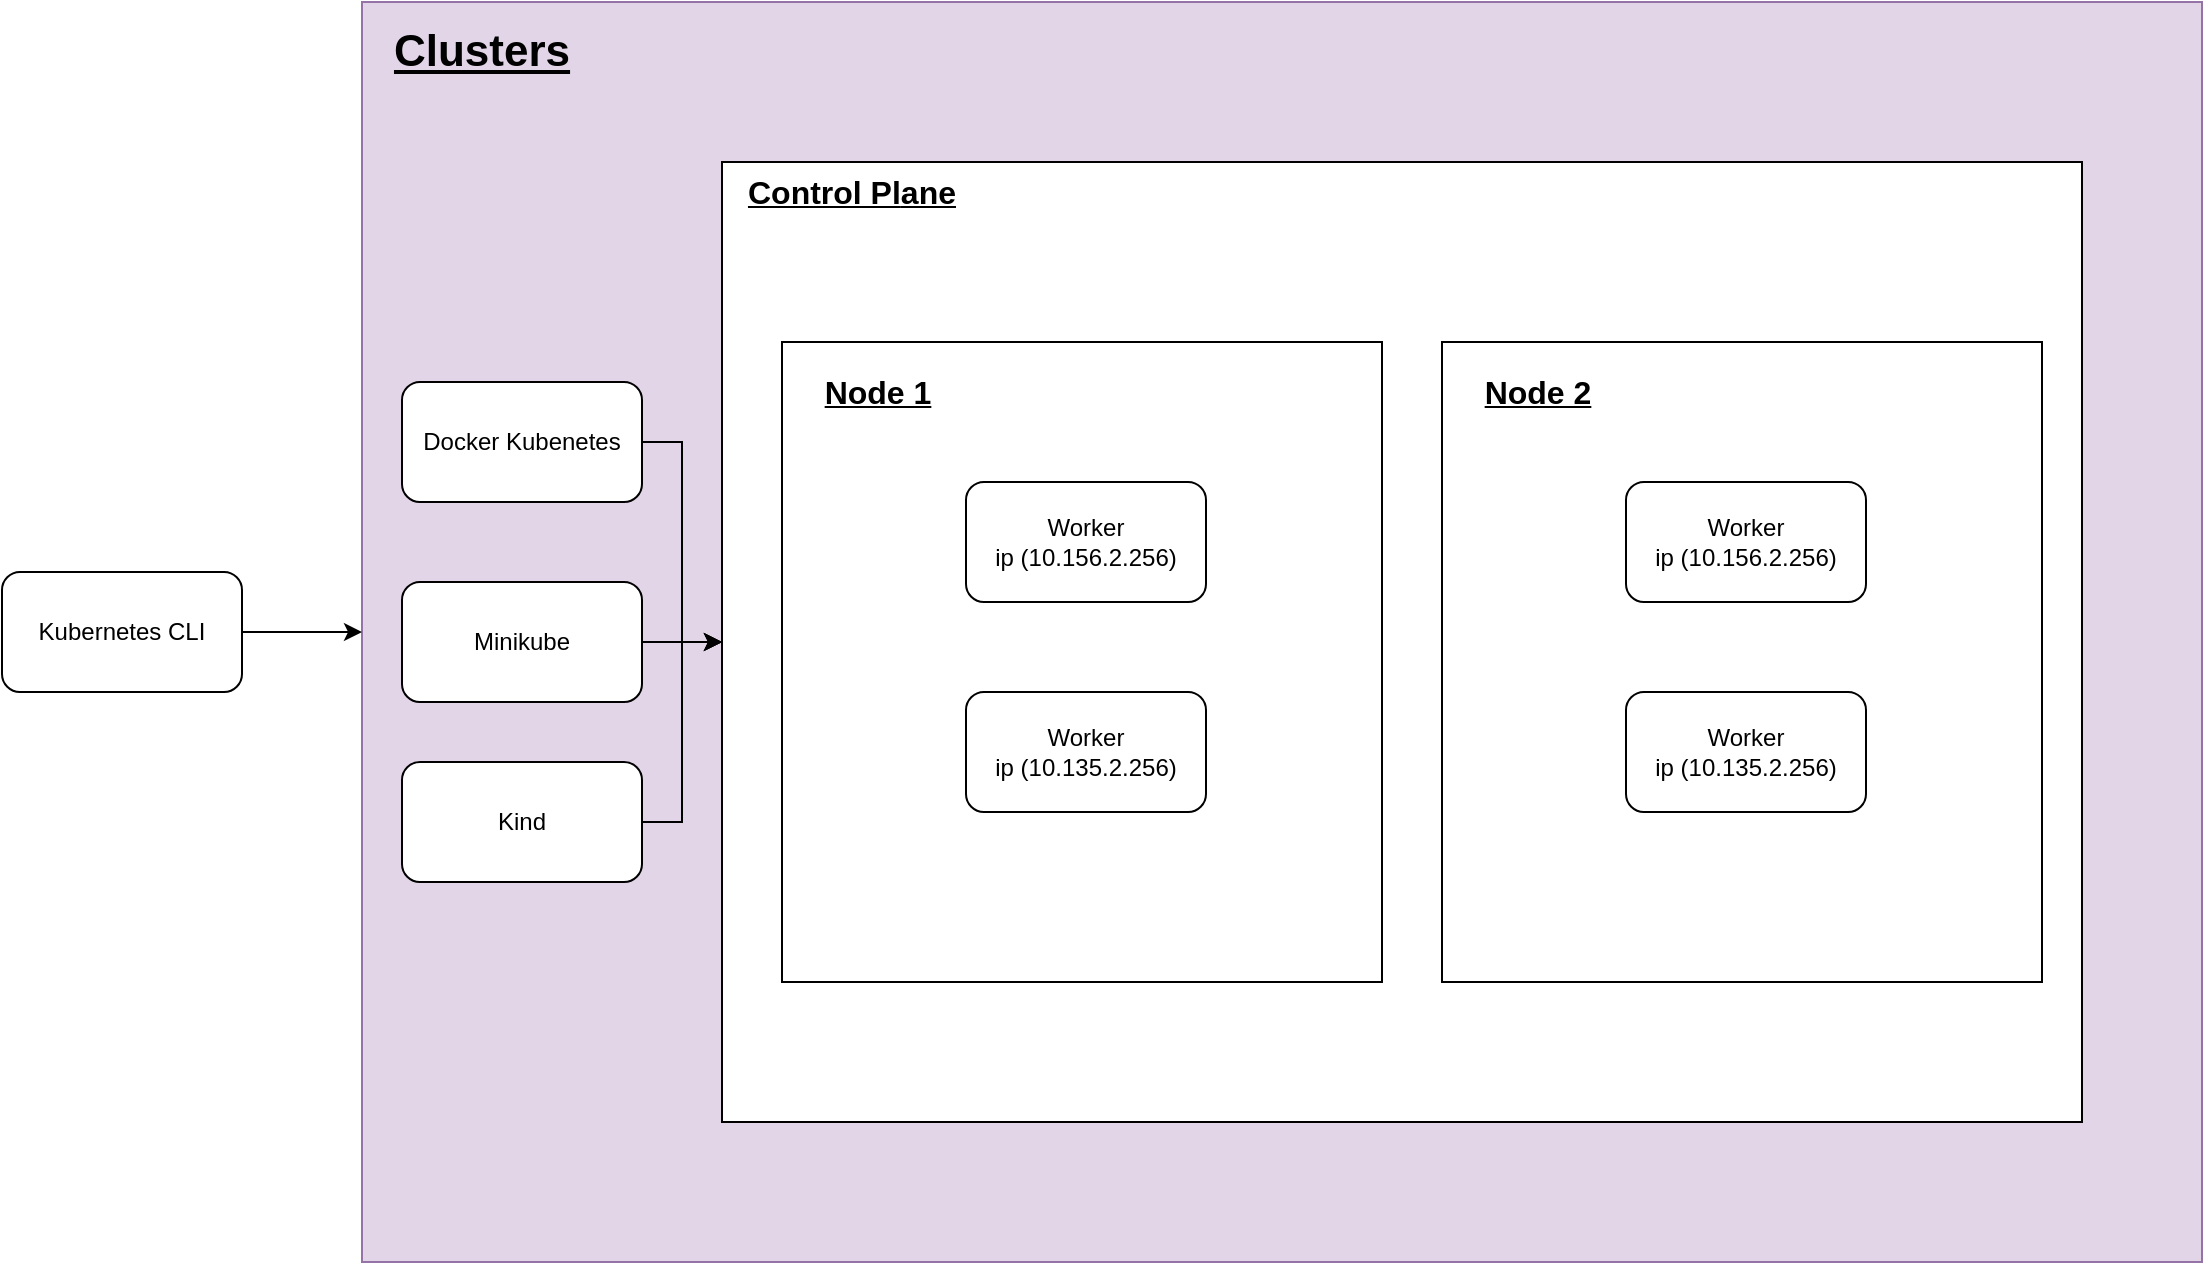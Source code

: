 <mxfile version="26.0.11">
  <diagram name="Página-1" id="VI60XdSQ2lfUffQdE4VK">
    <mxGraphModel dx="1588" dy="1001" grid="1" gridSize="10" guides="1" tooltips="1" connect="1" arrows="1" fold="1" page="1" pageScale="1" pageWidth="827" pageHeight="1169" math="0" shadow="0">
      <root>
        <mxCell id="0" />
        <mxCell id="1" parent="0" />
        <mxCell id="672DFzmOyyDI3JvOO9rT-5" value="" style="rounded=0;whiteSpace=wrap;html=1;labelPosition=left;verticalLabelPosition=top;align=right;verticalAlign=bottom;fillColor=#e1d5e7;strokeColor=#9673a6;" vertex="1" parent="1">
          <mxGeometry x="210" y="280" width="920" height="630" as="geometry" />
        </mxCell>
        <mxCell id="672DFzmOyyDI3JvOO9rT-2" value="Kubernetes CLI" style="rounded=1;whiteSpace=wrap;html=1;" vertex="1" parent="1">
          <mxGeometry x="30" y="565" width="120" height="60" as="geometry" />
        </mxCell>
        <mxCell id="672DFzmOyyDI3JvOO9rT-26" style="edgeStyle=orthogonalEdgeStyle;rounded=0;orthogonalLoop=1;jettySize=auto;html=1;" edge="1" parent="1" source="672DFzmOyyDI3JvOO9rT-6" target="672DFzmOyyDI3JvOO9rT-17">
          <mxGeometry relative="1" as="geometry" />
        </mxCell>
        <mxCell id="672DFzmOyyDI3JvOO9rT-6" value="Docker Kubenetes" style="rounded=1;whiteSpace=wrap;html=1;" vertex="1" parent="1">
          <mxGeometry x="230" y="470" width="120" height="60" as="geometry" />
        </mxCell>
        <mxCell id="672DFzmOyyDI3JvOO9rT-27" style="edgeStyle=orthogonalEdgeStyle;rounded=0;orthogonalLoop=1;jettySize=auto;html=1;" edge="1" parent="1" source="672DFzmOyyDI3JvOO9rT-7" target="672DFzmOyyDI3JvOO9rT-17">
          <mxGeometry relative="1" as="geometry" />
        </mxCell>
        <mxCell id="672DFzmOyyDI3JvOO9rT-7" value="Minikube" style="rounded=1;whiteSpace=wrap;html=1;" vertex="1" parent="1">
          <mxGeometry x="230" y="570" width="120" height="60" as="geometry" />
        </mxCell>
        <mxCell id="672DFzmOyyDI3JvOO9rT-28" style="edgeStyle=orthogonalEdgeStyle;rounded=0;orthogonalLoop=1;jettySize=auto;html=1;" edge="1" parent="1" source="672DFzmOyyDI3JvOO9rT-8" target="672DFzmOyyDI3JvOO9rT-17">
          <mxGeometry relative="1" as="geometry" />
        </mxCell>
        <mxCell id="672DFzmOyyDI3JvOO9rT-8" value="Kind" style="rounded=1;whiteSpace=wrap;html=1;" vertex="1" parent="1">
          <mxGeometry x="230" y="660" width="120" height="60" as="geometry" />
        </mxCell>
        <mxCell id="672DFzmOyyDI3JvOO9rT-9" value="Clusters" style="text;html=1;align=center;verticalAlign=middle;whiteSpace=wrap;rounded=0;fontSize=22;fontStyle=5" vertex="1" parent="1">
          <mxGeometry x="240" y="290" width="60" height="30" as="geometry" />
        </mxCell>
        <mxCell id="672DFzmOyyDI3JvOO9rT-10" style="edgeStyle=orthogonalEdgeStyle;rounded=0;orthogonalLoop=1;jettySize=auto;html=1;" edge="1" parent="1" source="672DFzmOyyDI3JvOO9rT-2" target="672DFzmOyyDI3JvOO9rT-5">
          <mxGeometry relative="1" as="geometry" />
        </mxCell>
        <mxCell id="672DFzmOyyDI3JvOO9rT-17" value="" style="rounded=0;whiteSpace=wrap;html=1;" vertex="1" parent="1">
          <mxGeometry x="390" y="360" width="680" height="480" as="geometry" />
        </mxCell>
        <mxCell id="672DFzmOyyDI3JvOO9rT-18" value="Control Pl&lt;span style=&quot;background-color: transparent; color: light-dark(rgb(0, 0, 0), rgb(255, 255, 255));&quot;&gt;ane&lt;/span&gt;" style="text;html=1;align=center;verticalAlign=middle;whiteSpace=wrap;rounded=0;fontStyle=5;fontSize=16;" vertex="1" parent="1">
          <mxGeometry x="390" y="360" width="130" height="30" as="geometry" />
        </mxCell>
        <mxCell id="672DFzmOyyDI3JvOO9rT-19" value="" style="group" vertex="1" connectable="0" parent="1">
          <mxGeometry x="750" y="450" width="300" height="320" as="geometry" />
        </mxCell>
        <mxCell id="672DFzmOyyDI3JvOO9rT-12" value="" style="rounded=0;whiteSpace=wrap;html=1;" vertex="1" parent="672DFzmOyyDI3JvOO9rT-19">
          <mxGeometry width="300" height="320" as="geometry" />
        </mxCell>
        <mxCell id="672DFzmOyyDI3JvOO9rT-13" value="Node 2" style="text;html=1;align=center;verticalAlign=middle;whiteSpace=wrap;rounded=0;fontStyle=5;fontSize=16;" vertex="1" parent="672DFzmOyyDI3JvOO9rT-19">
          <mxGeometry x="18" y="10" width="60" height="30" as="geometry" />
        </mxCell>
        <mxCell id="672DFzmOyyDI3JvOO9rT-14" value="Worker&lt;br&gt;ip (10.156.2.256)" style="rounded=1;whiteSpace=wrap;html=1;" vertex="1" parent="672DFzmOyyDI3JvOO9rT-19">
          <mxGeometry x="92" y="70" width="120" height="60" as="geometry" />
        </mxCell>
        <mxCell id="672DFzmOyyDI3JvOO9rT-15" value="Worker&lt;br&gt;ip (10.135.2.256)" style="rounded=1;whiteSpace=wrap;html=1;" vertex="1" parent="672DFzmOyyDI3JvOO9rT-19">
          <mxGeometry x="92" y="175" width="120" height="60" as="geometry" />
        </mxCell>
        <mxCell id="672DFzmOyyDI3JvOO9rT-21" value="" style="group" vertex="1" connectable="0" parent="1">
          <mxGeometry x="420" y="450" width="300" height="320" as="geometry" />
        </mxCell>
        <mxCell id="672DFzmOyyDI3JvOO9rT-22" value="" style="rounded=0;whiteSpace=wrap;html=1;" vertex="1" parent="672DFzmOyyDI3JvOO9rT-21">
          <mxGeometry width="300" height="320" as="geometry" />
        </mxCell>
        <mxCell id="672DFzmOyyDI3JvOO9rT-23" value="Node 1" style="text;html=1;align=center;verticalAlign=middle;whiteSpace=wrap;rounded=0;fontStyle=5;fontSize=16;" vertex="1" parent="672DFzmOyyDI3JvOO9rT-21">
          <mxGeometry x="18" y="10" width="60" height="30" as="geometry" />
        </mxCell>
        <mxCell id="672DFzmOyyDI3JvOO9rT-24" value="Worker&lt;br&gt;ip (10.156.2.256)" style="rounded=1;whiteSpace=wrap;html=1;" vertex="1" parent="672DFzmOyyDI3JvOO9rT-21">
          <mxGeometry x="92" y="70" width="120" height="60" as="geometry" />
        </mxCell>
        <mxCell id="672DFzmOyyDI3JvOO9rT-25" value="Worker&lt;br&gt;ip (10.135.2.256)" style="rounded=1;whiteSpace=wrap;html=1;" vertex="1" parent="672DFzmOyyDI3JvOO9rT-21">
          <mxGeometry x="92" y="175" width="120" height="60" as="geometry" />
        </mxCell>
      </root>
    </mxGraphModel>
  </diagram>
</mxfile>
